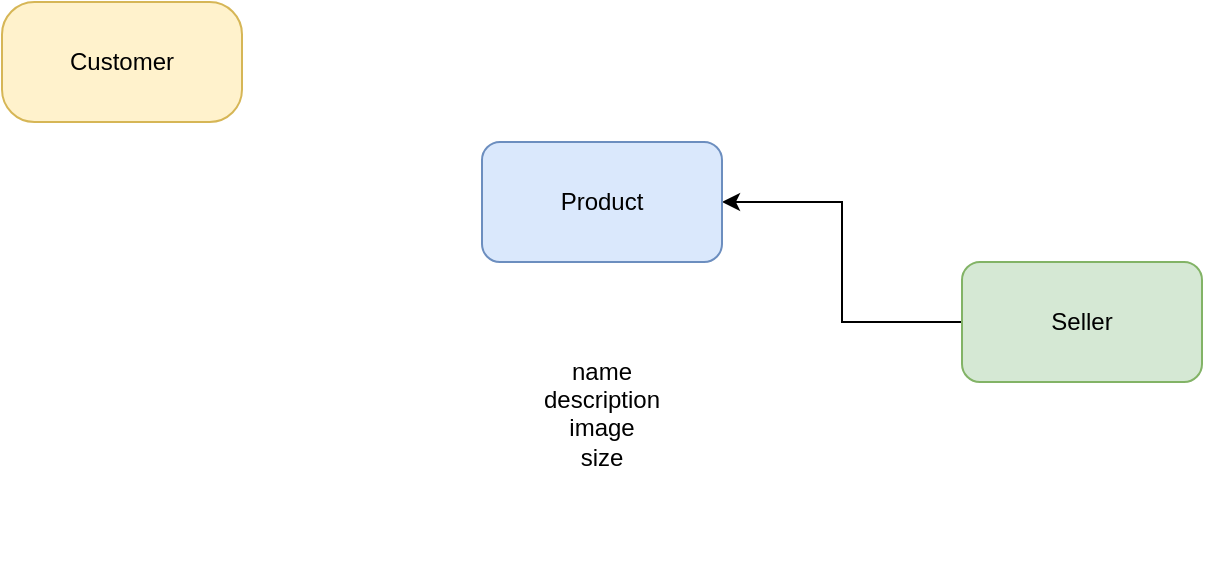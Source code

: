 <mxfile version="26.0.10">
  <diagram name="Page-1" id="z_RTDCo14MdsFeVveUxC">
    <mxGraphModel dx="880" dy="434" grid="1" gridSize="10" guides="1" tooltips="1" connect="1" arrows="1" fold="1" page="1" pageScale="1" pageWidth="850" pageHeight="1100" math="0" shadow="0">
      <root>
        <mxCell id="0" />
        <mxCell id="1" parent="0" />
        <mxCell id="BzG6Zfu_ZHQsqkgbVohu-1" value="Customer" style="rounded=1;whiteSpace=wrap;html=1;arcSize=27;fillColor=#fff2cc;strokeColor=#d6b656;" vertex="1" parent="1">
          <mxGeometry x="120" y="30" width="120" height="60" as="geometry" />
        </mxCell>
        <mxCell id="BzG6Zfu_ZHQsqkgbVohu-4" style="edgeStyle=orthogonalEdgeStyle;rounded=0;orthogonalLoop=1;jettySize=auto;html=1;entryX=1;entryY=0.5;entryDx=0;entryDy=0;" edge="1" parent="1" source="BzG6Zfu_ZHQsqkgbVohu-2" target="BzG6Zfu_ZHQsqkgbVohu-3">
          <mxGeometry relative="1" as="geometry" />
        </mxCell>
        <mxCell id="BzG6Zfu_ZHQsqkgbVohu-2" value="Seller" style="rounded=1;whiteSpace=wrap;html=1;fillColor=#d5e8d4;strokeColor=#82b366;" vertex="1" parent="1">
          <mxGeometry x="600" y="160" width="120" height="60" as="geometry" />
        </mxCell>
        <mxCell id="BzG6Zfu_ZHQsqkgbVohu-3" value="Product" style="rounded=1;whiteSpace=wrap;html=1;fillColor=#dae8fc;strokeColor=#6c8ebf;" vertex="1" parent="1">
          <mxGeometry x="360" y="100" width="120" height="60" as="geometry" />
        </mxCell>
        <mxCell id="BzG6Zfu_ZHQsqkgbVohu-6" value="&lt;div&gt;name&lt;/div&gt;&lt;div&gt;description&lt;/div&gt;&lt;div&gt;image&lt;/div&gt;size&lt;div&gt;&lt;br&gt;&lt;/div&gt;" style="text;html=1;align=center;verticalAlign=middle;whiteSpace=wrap;rounded=0;" vertex="1" parent="1">
          <mxGeometry x="360" y="175" width="120" height="135" as="geometry" />
        </mxCell>
      </root>
    </mxGraphModel>
  </diagram>
</mxfile>
